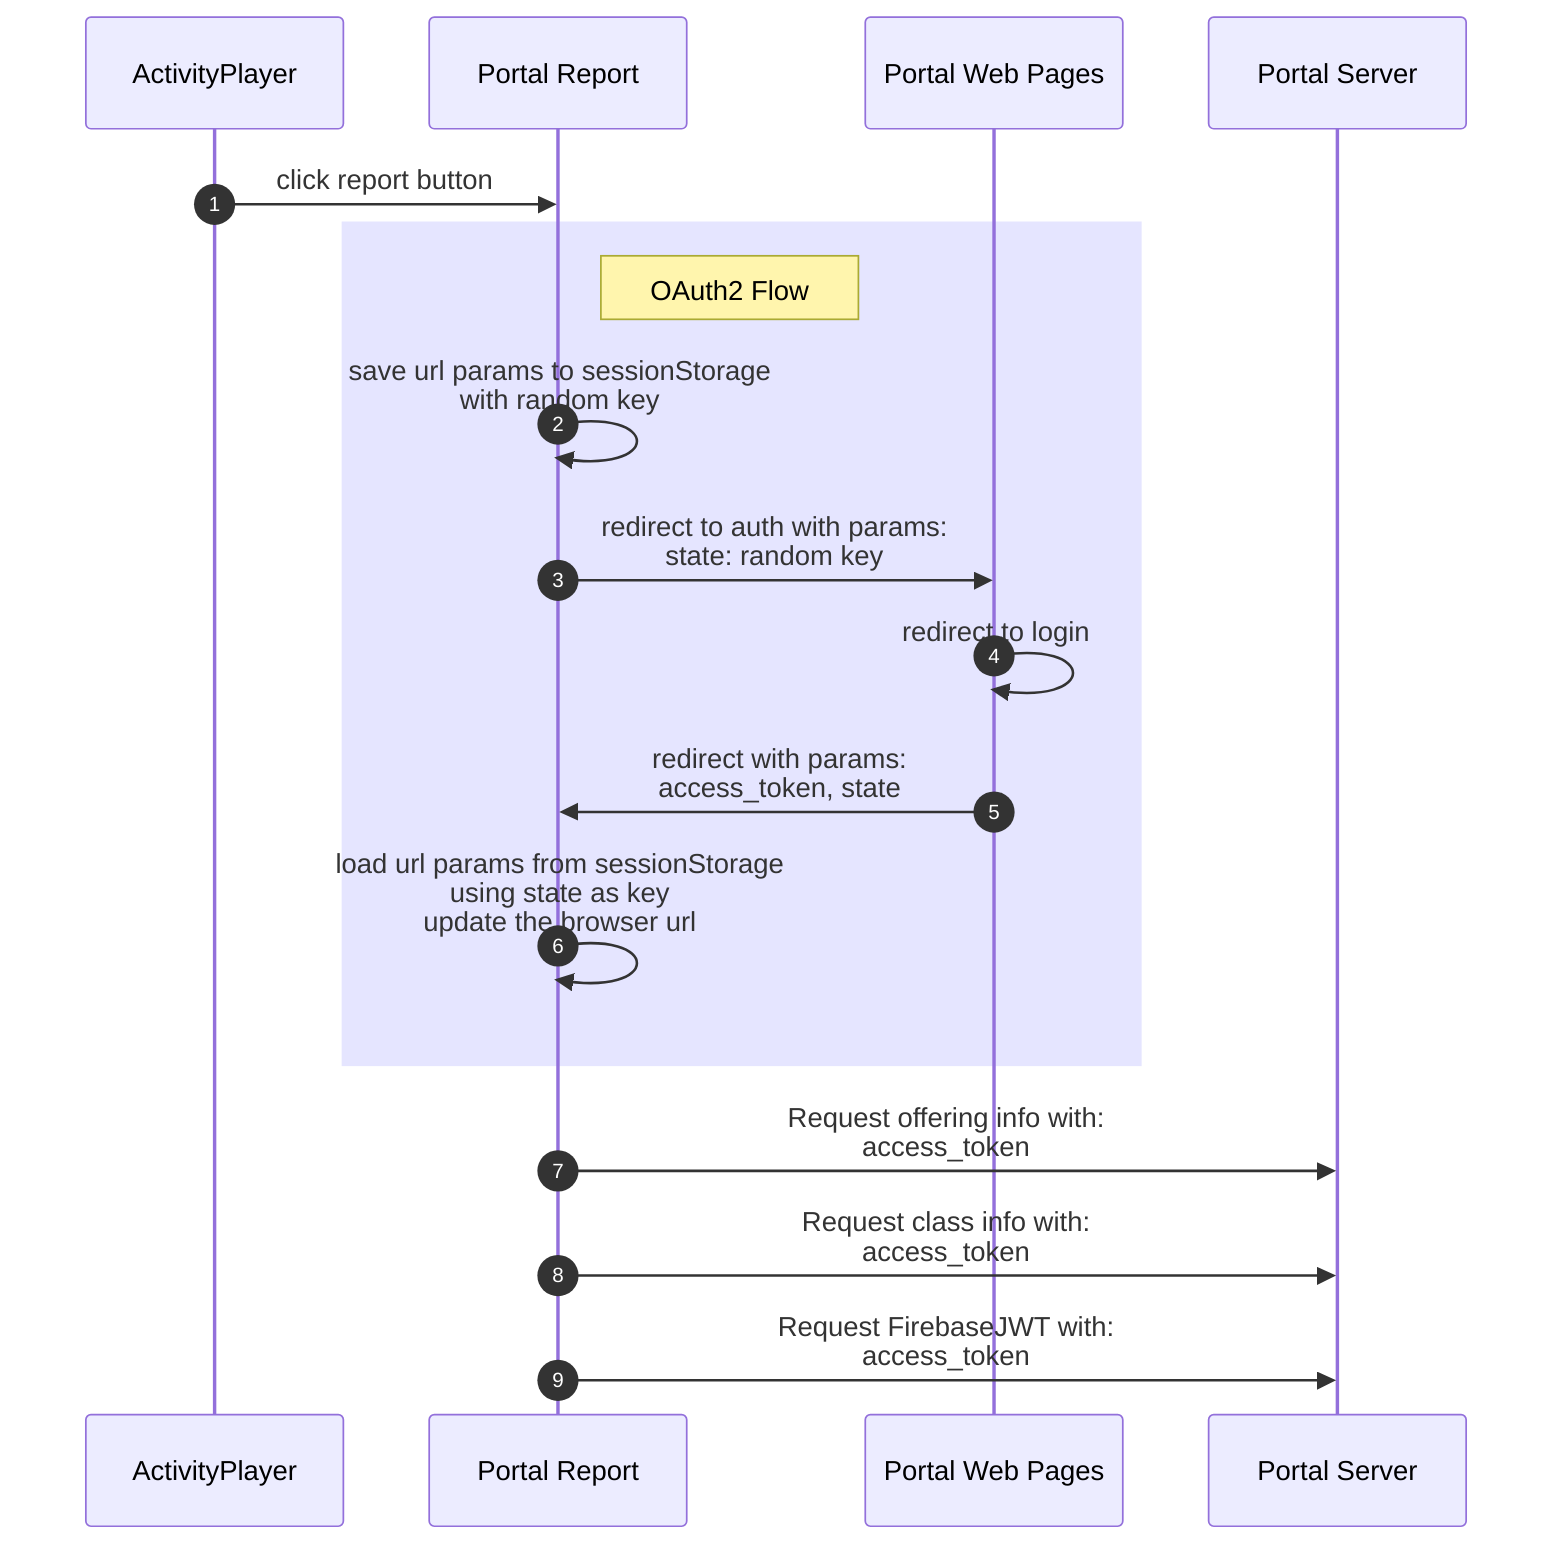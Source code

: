 sequenceDiagram
  autonumber
  participant AP as ActivityPlayer
  participant Report as Portal Report
  participant PortalW as Portal Web Pages
  participant PortalS as Portal Server

  AP->>Report: click report button

  rect rgba(0,0,255, 0.1)
    Note right of Report: OAuth2 Flow
    Report->>Report: save url params to sessionStorage<br/>with random key
    Report->>PortalW: redirect to auth with params:<br/>state: random key
    PortalW->>PortalW: redirect to login
    PortalW->>Report: redirect with params:<br/>access_token, state
    Report->>Report: load url params from sessionStorage<br/>using state as key<br/>update the browser url
  end

  Report->>PortalS: Request offering info with:<br/>access_token
  Report->>PortalS: Request class info with:<br/>access_token
  Report->>PortalS: Request FirebaseJWT with:<br/>access_token